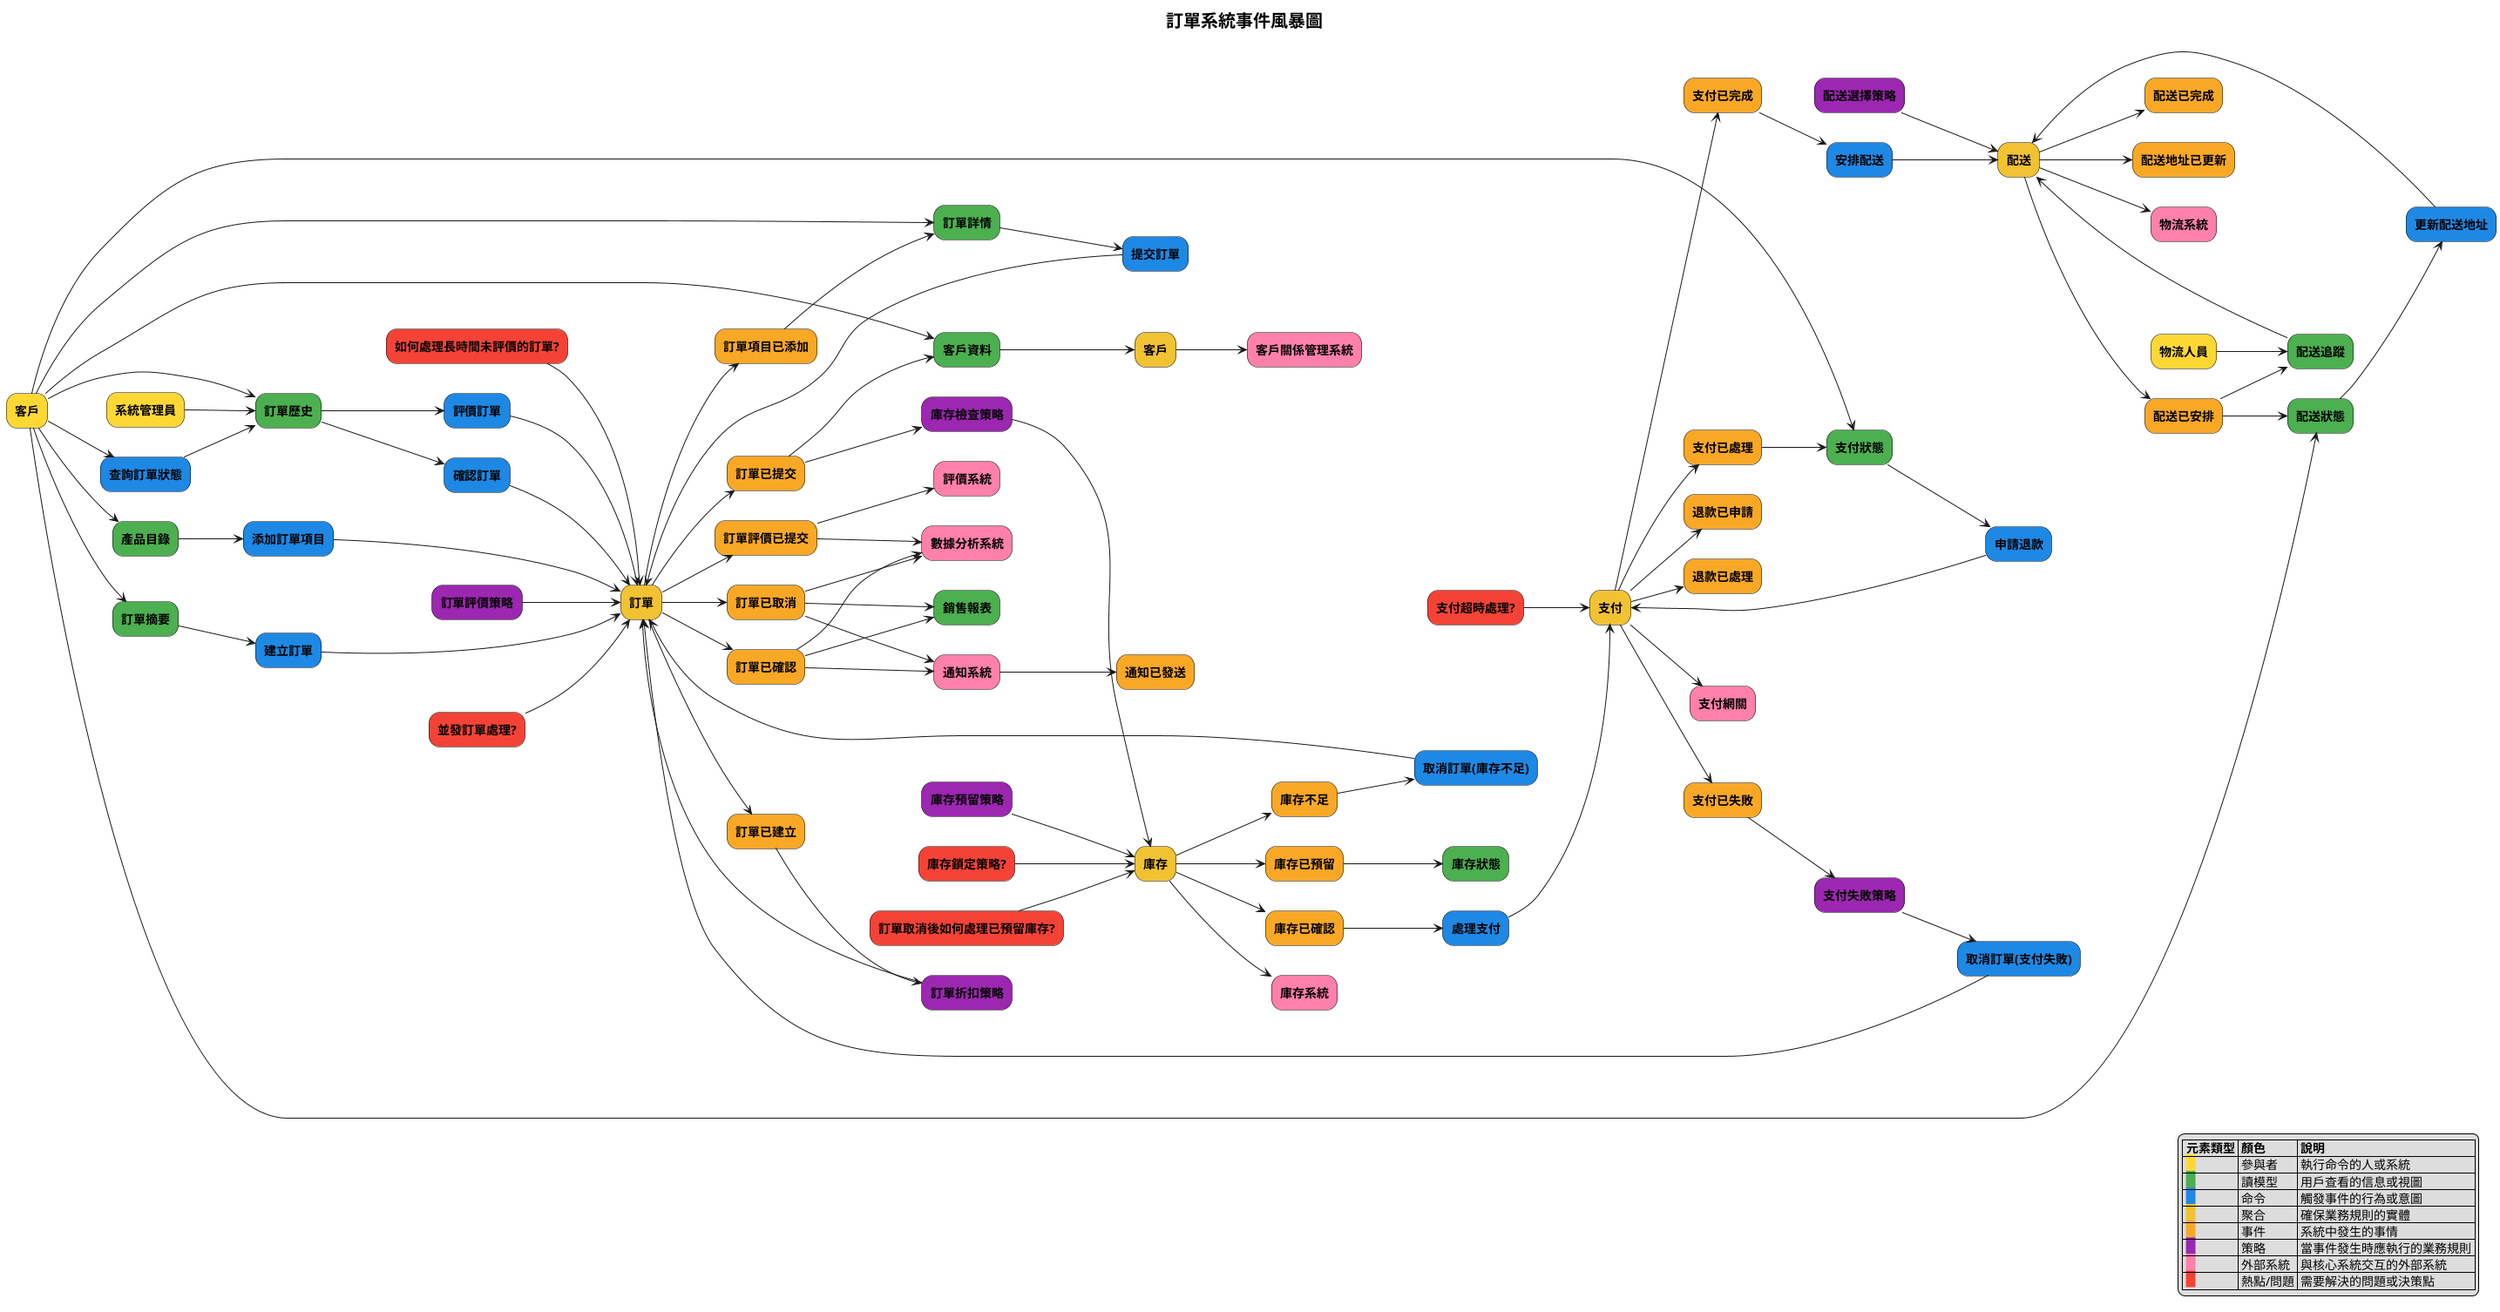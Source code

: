 @startuml event-storming-diagram
left to right direction

skinparam rectangle {
    RoundCorner 25
    BorderColor black
    FontStyle bold
}

skinparam title {
    FontSize 20
    FontStyle bold
}

title 訂單系統事件風暴圖

' 基本元素顺序: actor --> read model --> command --> aggregate --> event

' 1. 参与者(Actors)
rectangle "客戶" as Customer #FDD835
rectangle "系統管理員" as Admin #FDD835
rectangle "物流人員" as LogisticsStaff #FDD835

' 2. 读模型(Read Models)
rectangle "訂單摘要" as OrderSummaryReadModel #4CAF50
rectangle "訂單詳情" as OrderDetailReadModel #4CAF50
rectangle "支付狀態" as PaymentStatusReadModel #4CAF50
rectangle "配送狀態" as DeliveryStatusReadModel #4CAF50
rectangle "訂單歷史" as OrderHistoryReadModel #4CAF50
rectangle "產品目錄" as ProductCatalogReadModel #4CAF50
rectangle "庫存狀態" as InventoryStatusReadModel #4CAF50
rectangle "客戶資料" as CustomerProfileReadModel #4CAF50
rectangle "銷售報表" as SalesReportReadModel #4CAF50
rectangle "配送追蹤" as DeliveryTrackingReadModel #4CAF50

' 3. 命令(Commands)
rectangle "建立訂單" as CreateOrderCommand #1E88E5
rectangle "添加訂單項目" as AddOrderItemCommand #1E88E5
rectangle "提交訂單" as SubmitOrderCommand #1E88E5
rectangle "處理支付" as ProcessPaymentCommand #1E88E5
rectangle "安排配送" as ArrangeDeliveryCommand #1E88E5
rectangle "取消訂單(庫存不足)" as CancelOrderCommand1 #1E88E5
rectangle "取消訂單(支付失敗)" as CancelOrderCommand2 #1E88E5
rectangle "確認訂單" as ConfirmOrderCommand #1E88E5
rectangle "申請退款" as RequestRefundCommand #1E88E5
rectangle "更新配送地址" as UpdateDeliveryAddressCommand #1E88E5
rectangle "查詢訂單狀態" as CheckOrderStatusCommand #1E88E5
rectangle "評價訂單" as RateOrderCommand #1E88E5

' 4. 聚合(Aggregates)
rectangle "訂單" as OrderAggregate #F1C232
rectangle "庫存" as InventoryAggregate #F1C232
rectangle "支付" as PaymentAggregate #F1C232
rectangle "配送" as DeliveryAggregate #F1C232
rectangle "客戶" as CustomerAggregate #F1C232

' 5. 事件(Events)
rectangle "訂單已建立" as OrderCreatedEvent #F9A826
rectangle "訂單項目已添加" as OrderItemAddedEvent #F9A826
rectangle "訂單已提交" as OrderSubmittedEvent #F9A826
rectangle "庫存已確認" as InventoryConfirmedEvent #F9A826
rectangle "庫存不足" as InventoryInsufficientEvent #F9A826
rectangle "庫存已預留" as InventoryReservedEvent #F9A826
rectangle "支付已處理" as PaymentProcessedEvent #F9A826
rectangle "支付已完成" as PaymentCompletedEvent #F9A826
rectangle "支付已失敗" as PaymentFailedEvent #F9A826
rectangle "配送已安排" as DeliveryArrangedEvent #F9A826
rectangle "配送已完成" as DeliveryCompletedEvent #F9A826
rectangle "訂單已確認" as OrderConfirmedEvent #F9A826
rectangle "訂單已取消" as OrderCancelledEvent #F9A826
rectangle "退款已申請" as RefundRequestedEvent #F9A826
rectangle "退款已處理" as RefundProcessedEvent #F9A826
rectangle "通知已發送" as NotificationSentEvent #F9A826
rectangle "配送地址已更新" as DeliveryAddressUpdatedEvent #F9A826
rectangle "訂單評價已提交" as OrderRatedEvent #F9A826

' 6. 策略(Policies)
rectangle "訂單折扣策略" as OrderDiscountPolicy #9C27B0
rectangle "庫存檢查策略" as InventoryCheckPolicy #9C27B0
rectangle "支付失敗策略" as PaymentFailurePolicy #9C27B0
rectangle "訂單評價策略" as OrderRatingPolicy #9C27B0
rectangle "配送選擇策略" as DeliverySelectionPolicy #9C27B0
rectangle "庫存預留策略" as InventoryReservationPolicy #9C27B0

' 7. 外部系统(External Systems)
rectangle "庫存系統" as InventorySystem #FF80AB
rectangle "支付網關" as PaymentGateway #FF80AB
rectangle "物流系統" as LogisticsSystem #FF80AB
rectangle "通知系統" as NotificationSystem #FF80AB
rectangle "評價系統" as RatingSystem #FF80AB
rectangle "客戶關係管理系統" as CRMSystem #FF80AB
rectangle "數據分析系統" as AnalyticsSystem #FF80AB

' 8. 热点问题(Hotspots)
rectangle "庫存鎖定策略?" as InventoryLockHotspot #F44336
rectangle "支付超時處理?" as PaymentTimeoutHotspot #F44336
rectangle "並發訂單處理?" as ConcurrentOrderHotspot #F44336
rectangle "訂單取消後如何處理已預留庫存?" as InventoryReleaseHotspot #F44336
rectangle "如何處理長時間未評價的訂單?" as RatingReminderHotspot #F44336

' 关系连接
' 订单创建流程
Customer --> OrderSummaryReadModel
OrderSummaryReadModel --> CreateOrderCommand
CreateOrderCommand --> OrderAggregate
OrderAggregate --> OrderCreatedEvent
OrderCreatedEvent --> OrderDiscountPolicy
OrderDiscountPolicy --> OrderAggregate

' 添加订单项目流程
Customer --> ProductCatalogReadModel
ProductCatalogReadModel --> AddOrderItemCommand
AddOrderItemCommand --> OrderAggregate
OrderAggregate --> OrderItemAddedEvent
OrderItemAddedEvent --> OrderDetailReadModel

' 提交订单流程
Customer --> OrderDetailReadModel
OrderDetailReadModel --> SubmitOrderCommand
SubmitOrderCommand --> OrderAggregate
OrderAggregate --> OrderSubmittedEvent
OrderSubmittedEvent --> InventoryCheckPolicy
OrderSubmittedEvent --> CustomerProfileReadModel

' 库存检查流程
InventoryCheckPolicy --> InventoryAggregate
InventoryAggregate --> InventorySystem
InventoryLockHotspot --> InventoryAggregate
InventoryAggregate --> InventoryConfirmedEvent
InventoryAggregate --> InventoryInsufficientEvent
InventoryAggregate --> InventoryReservedEvent
InventoryReservedEvent --> InventoryStatusReadModel
InventoryReservationPolicy --> InventoryAggregate
InventoryConfirmedEvent --> ProcessPaymentCommand
InventoryInsufficientEvent --> CancelOrderCommand1
CancelOrderCommand1 --> OrderAggregate
InventoryReleaseHotspot --> InventoryAggregate

' 支付处理流程
ProcessPaymentCommand --> PaymentAggregate
PaymentAggregate --> PaymentGateway
PaymentTimeoutHotspot --> PaymentAggregate
PaymentAggregate --> PaymentProcessedEvent
PaymentProcessedEvent --> PaymentStatusReadModel
PaymentAggregate --> PaymentCompletedEvent
PaymentAggregate --> PaymentFailedEvent
PaymentCompletedEvent --> ArrangeDeliveryCommand
PaymentFailedEvent --> PaymentFailurePolicy
PaymentFailurePolicy --> CancelOrderCommand2
CancelOrderCommand2 --> OrderAggregate

' 物流处理流程
ArrangeDeliveryCommand --> DeliveryAggregate
DeliveryAggregate --> LogisticsSystem
DeliveryAggregate --> DeliveryArrangedEvent
DeliveryArrangedEvent --> DeliveryStatusReadModel
DeliveryArrangedEvent --> DeliveryTrackingReadModel
DeliverySelectionPolicy --> DeliveryAggregate
LogisticsStaff --> DeliveryTrackingReadModel
DeliveryTrackingReadModel --> DeliveryAggregate
DeliveryAggregate --> DeliveryCompletedEvent

' 订单完成/取消流程
Admin --> OrderHistoryReadModel
OrderHistoryReadModel --> ConfirmOrderCommand
ConfirmOrderCommand --> OrderAggregate
OrderAggregate --> OrderConfirmedEvent
OrderAggregate --> OrderCancelledEvent
OrderConfirmedEvent --> NotificationSystem
OrderCancelledEvent --> NotificationSystem
NotificationSystem --> NotificationSentEvent
ConcurrentOrderHotspot --> OrderAggregate
OrderConfirmedEvent --> SalesReportReadModel
OrderCancelledEvent --> SalesReportReadModel

' 退款处理流程
Customer --> PaymentStatusReadModel
PaymentStatusReadModel --> RequestRefundCommand
RequestRefundCommand --> PaymentAggregate
PaymentAggregate --> RefundRequestedEvent
PaymentAggregate --> RefundProcessedEvent

' 更新配送地址流程
Customer --> DeliveryStatusReadModel
DeliveryStatusReadModel --> UpdateDeliveryAddressCommand
UpdateDeliveryAddressCommand --> DeliveryAggregate
DeliveryAggregate --> DeliveryAddressUpdatedEvent

' 查询订单状态流程
Customer --> CheckOrderStatusCommand
CheckOrderStatusCommand --> OrderHistoryReadModel

' 评价订单流程
Customer --> OrderHistoryReadModel
OrderHistoryReadModel --> RateOrderCommand
RateOrderCommand --> OrderAggregate
OrderAggregate --> OrderRatedEvent
OrderRatedEvent --> RatingSystem
RatingReminderHotspot --> OrderAggregate
OrderRatingPolicy --> OrderAggregate

' 数据分析流程
OrderConfirmedEvent --> AnalyticsSystem
OrderCancelledEvent --> AnalyticsSystem
OrderRatedEvent --> AnalyticsSystem

' 客户关系管理流程
Customer --> CustomerProfileReadModel
CustomerProfileReadModel --> CustomerAggregate
CustomerAggregate --> CRMSystem

' 图例
legend right
  |= 元素類型 |= 顏色 |= 說明 |
  | <back:#FDD835>   </back> | 參與者 | 執行命令的人或系統 |
  | <back:#4CAF50>   </back> | 讀模型 | 用戶查看的信息或視圖 |
  | <back:#1E88E5>   </back> | 命令 | 觸發事件的行為或意圖 |
  | <back:#F1C232>   </back> | 聚合 | 確保業務規則的實體 |
  | <back:#F9A826>   </back> | 事件 | 系統中發生的事情 |
  | <back:#9C27B0>   </back> | 策略 | 當事件發生時應執行的業務規則 |
  | <back:#FF80AB>   </back> | 外部系統 | 與核心系統交互的外部系統 |
  | <back:#F44336>   </back> | 熱點/問題 | 需要解決的問題或決策點 |
endlegend

@enduml
